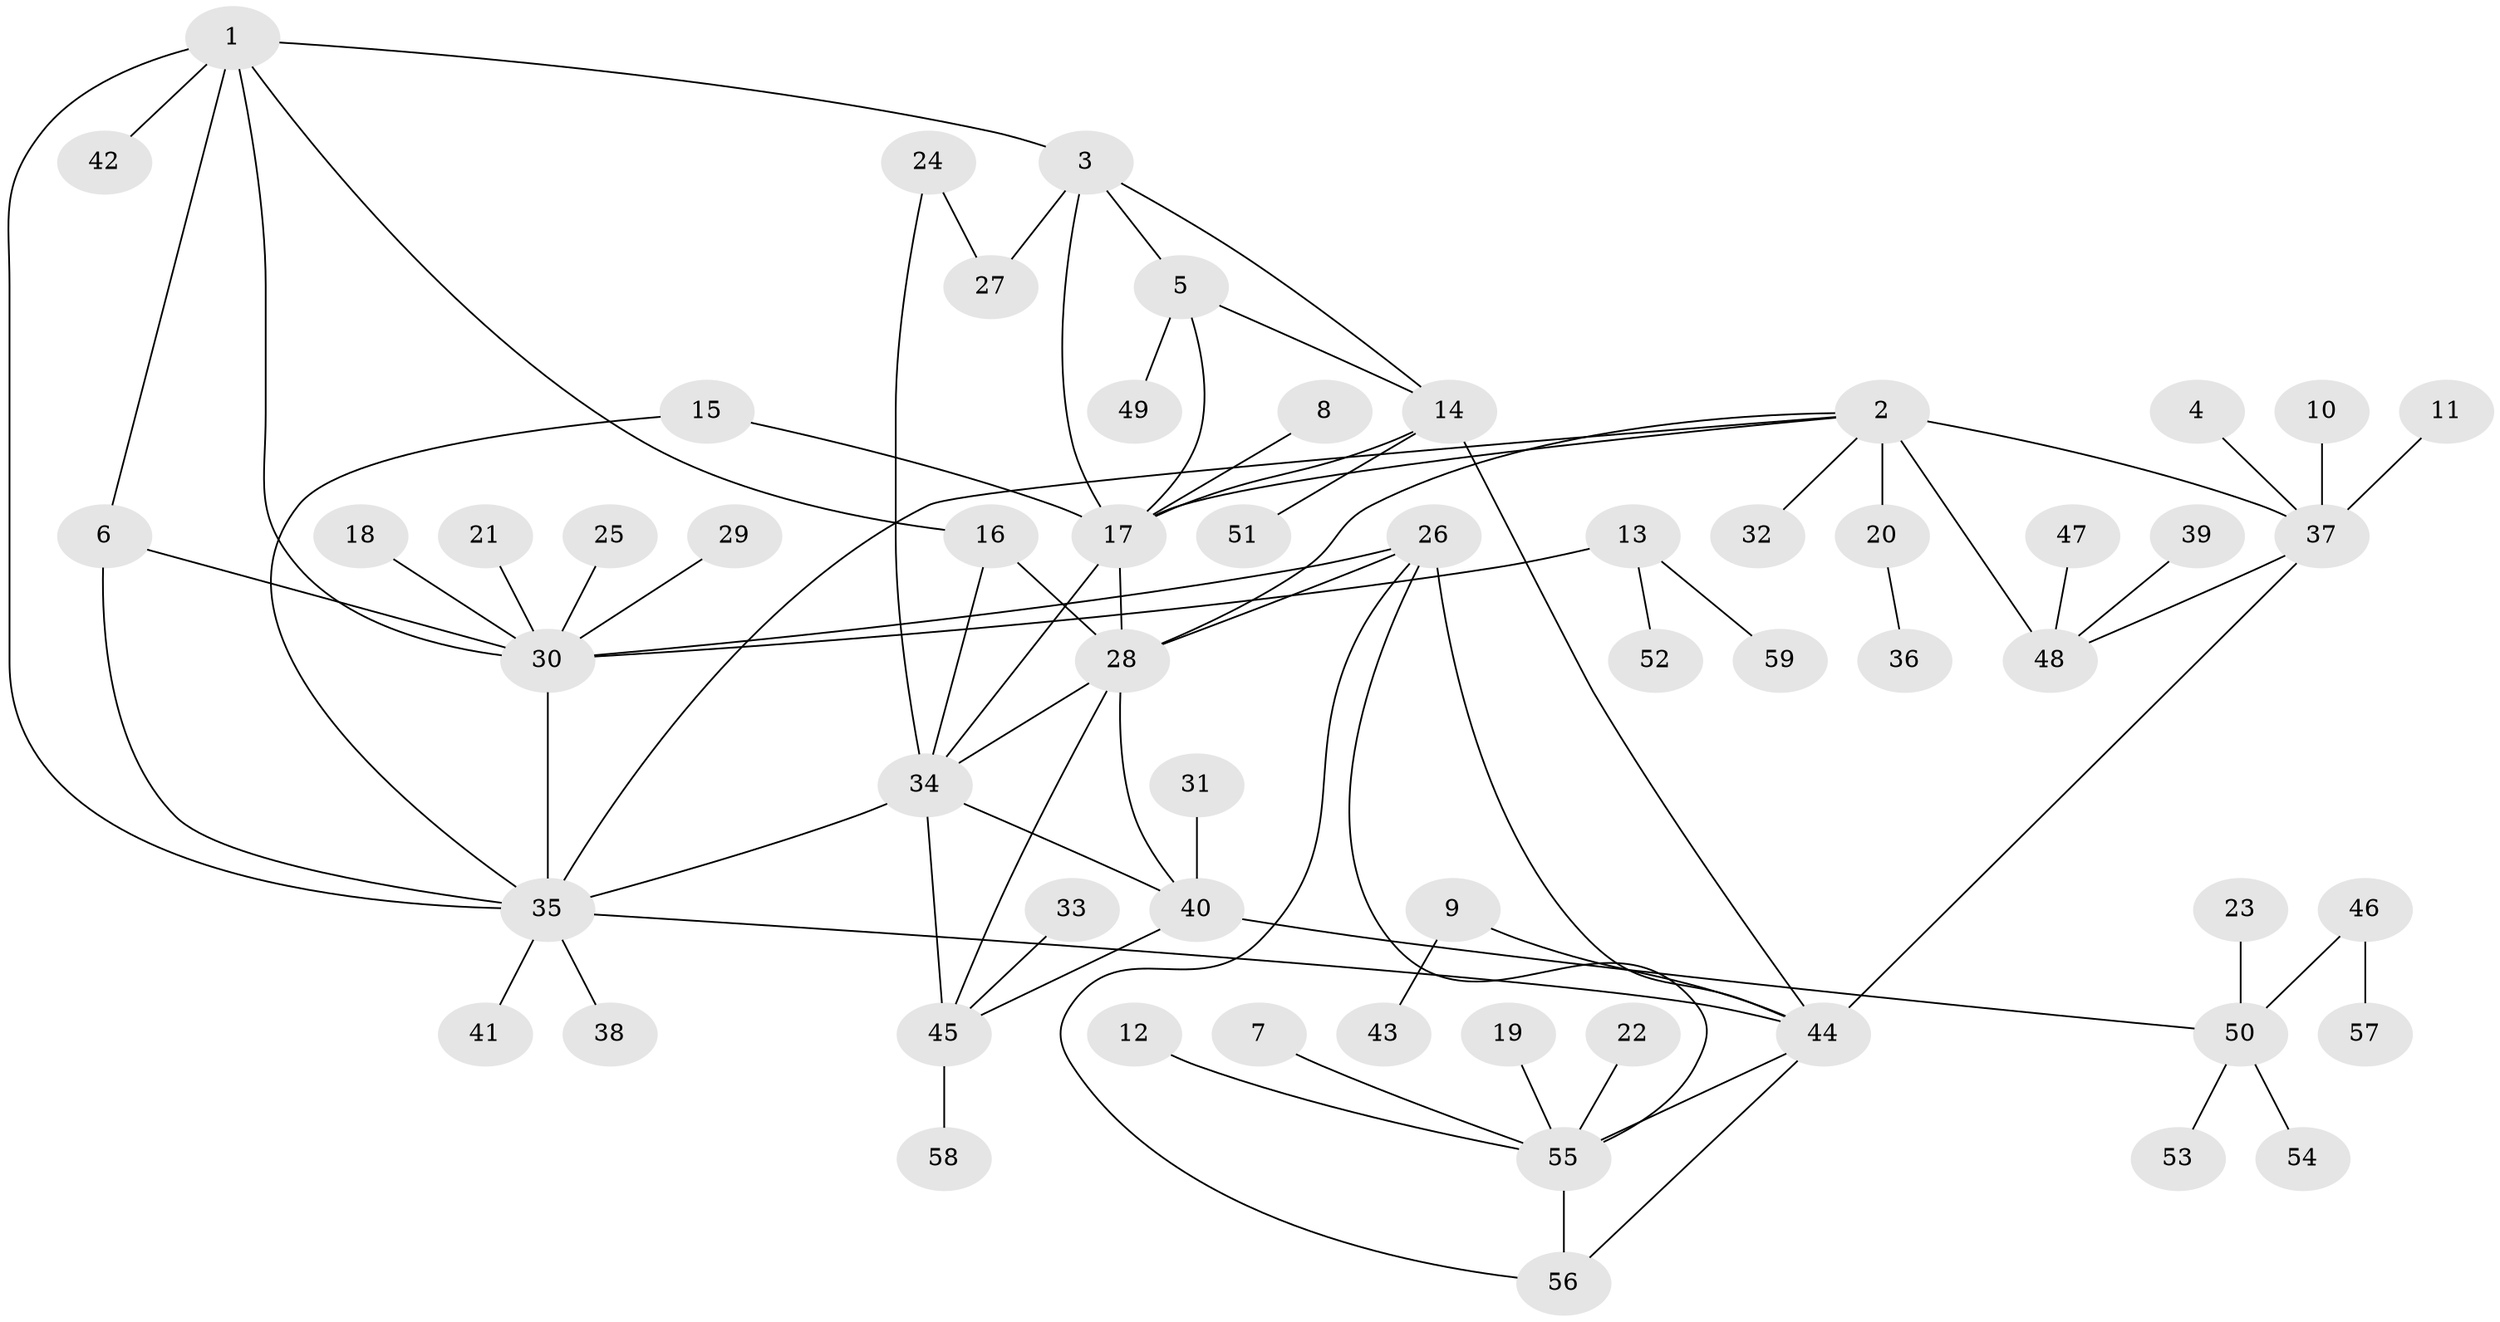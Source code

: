// original degree distribution, {6: 0.09574468085106383, 9: 0.010638297872340425, 5: 0.02127659574468085, 7: 0.02127659574468085, 8: 0.031914893617021274, 4: 0.031914893617021274, 10: 0.02127659574468085, 3: 0.0425531914893617, 2: 0.18085106382978725, 1: 0.5425531914893617}
// Generated by graph-tools (version 1.1) at 2025/37/03/04/25 23:37:30]
// undirected, 59 vertices, 83 edges
graph export_dot {
  node [color=gray90,style=filled];
  1;
  2;
  3;
  4;
  5;
  6;
  7;
  8;
  9;
  10;
  11;
  12;
  13;
  14;
  15;
  16;
  17;
  18;
  19;
  20;
  21;
  22;
  23;
  24;
  25;
  26;
  27;
  28;
  29;
  30;
  31;
  32;
  33;
  34;
  35;
  36;
  37;
  38;
  39;
  40;
  41;
  42;
  43;
  44;
  45;
  46;
  47;
  48;
  49;
  50;
  51;
  52;
  53;
  54;
  55;
  56;
  57;
  58;
  59;
  1 -- 3 [weight=1.0];
  1 -- 6 [weight=1.0];
  1 -- 16 [weight=1.0];
  1 -- 30 [weight=1.0];
  1 -- 35 [weight=1.0];
  1 -- 42 [weight=1.0];
  2 -- 17 [weight=1.0];
  2 -- 20 [weight=1.0];
  2 -- 28 [weight=1.0];
  2 -- 32 [weight=1.0];
  2 -- 35 [weight=1.0];
  2 -- 37 [weight=2.0];
  2 -- 48 [weight=2.0];
  3 -- 5 [weight=1.0];
  3 -- 14 [weight=1.0];
  3 -- 17 [weight=1.0];
  3 -- 27 [weight=1.0];
  4 -- 37 [weight=1.0];
  5 -- 14 [weight=1.0];
  5 -- 17 [weight=1.0];
  5 -- 49 [weight=1.0];
  6 -- 30 [weight=1.0];
  6 -- 35 [weight=1.0];
  7 -- 55 [weight=1.0];
  8 -- 17 [weight=1.0];
  9 -- 43 [weight=1.0];
  9 -- 44 [weight=1.0];
  10 -- 37 [weight=1.0];
  11 -- 37 [weight=1.0];
  12 -- 55 [weight=1.0];
  13 -- 30 [weight=1.0];
  13 -- 52 [weight=1.0];
  13 -- 59 [weight=1.0];
  14 -- 17 [weight=1.0];
  14 -- 44 [weight=1.0];
  14 -- 51 [weight=1.0];
  15 -- 17 [weight=1.0];
  15 -- 35 [weight=1.0];
  16 -- 28 [weight=1.0];
  16 -- 34 [weight=1.0];
  17 -- 28 [weight=1.0];
  17 -- 34 [weight=1.0];
  18 -- 30 [weight=1.0];
  19 -- 55 [weight=1.0];
  20 -- 36 [weight=1.0];
  21 -- 30 [weight=1.0];
  22 -- 55 [weight=1.0];
  23 -- 50 [weight=1.0];
  24 -- 27 [weight=1.0];
  24 -- 34 [weight=1.0];
  25 -- 30 [weight=1.0];
  26 -- 28 [weight=1.0];
  26 -- 30 [weight=1.0];
  26 -- 44 [weight=1.0];
  26 -- 55 [weight=1.0];
  26 -- 56 [weight=1.0];
  28 -- 34 [weight=1.0];
  28 -- 40 [weight=1.0];
  28 -- 45 [weight=1.0];
  29 -- 30 [weight=1.0];
  30 -- 35 [weight=1.0];
  31 -- 40 [weight=1.0];
  33 -- 45 [weight=1.0];
  34 -- 35 [weight=1.0];
  34 -- 40 [weight=1.0];
  34 -- 45 [weight=1.0];
  35 -- 38 [weight=1.0];
  35 -- 41 [weight=1.0];
  35 -- 44 [weight=1.0];
  37 -- 44 [weight=1.0];
  37 -- 48 [weight=1.0];
  39 -- 48 [weight=1.0];
  40 -- 45 [weight=1.0];
  40 -- 50 [weight=1.0];
  44 -- 55 [weight=1.0];
  44 -- 56 [weight=1.0];
  45 -- 58 [weight=1.0];
  46 -- 50 [weight=1.0];
  46 -- 57 [weight=1.0];
  47 -- 48 [weight=1.0];
  50 -- 53 [weight=1.0];
  50 -- 54 [weight=1.0];
  55 -- 56 [weight=1.0];
}
